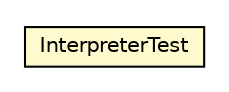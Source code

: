 #!/usr/local/bin/dot
#
# Class diagram 
# Generated by UMLGraph version 5.2 (http://www.umlgraph.org/)
#

digraph G {
	edge [fontname="Helvetica",fontsize=10,labelfontname="Helvetica",labelfontsize=10];
	node [fontname="Helvetica",fontsize=10,shape=plaintext];
	nodesep=0.25;
	ranksep=0.5;
	// it.unica.foresee.tests.InterpreterTest
	c1557 [label=<<table title="it.unica.foresee.tests.InterpreterTest" border="0" cellborder="1" cellspacing="0" cellpadding="2" port="p" bgcolor="lemonChiffon" href="./InterpreterTest.html">
		<tr><td><table border="0" cellspacing="0" cellpadding="1">
<tr><td align="center" balign="center"> InterpreterTest </td></tr>
		</table></td></tr>
		</table>>, fontname="Helvetica", fontcolor="black", fontsize=10.0];
}

